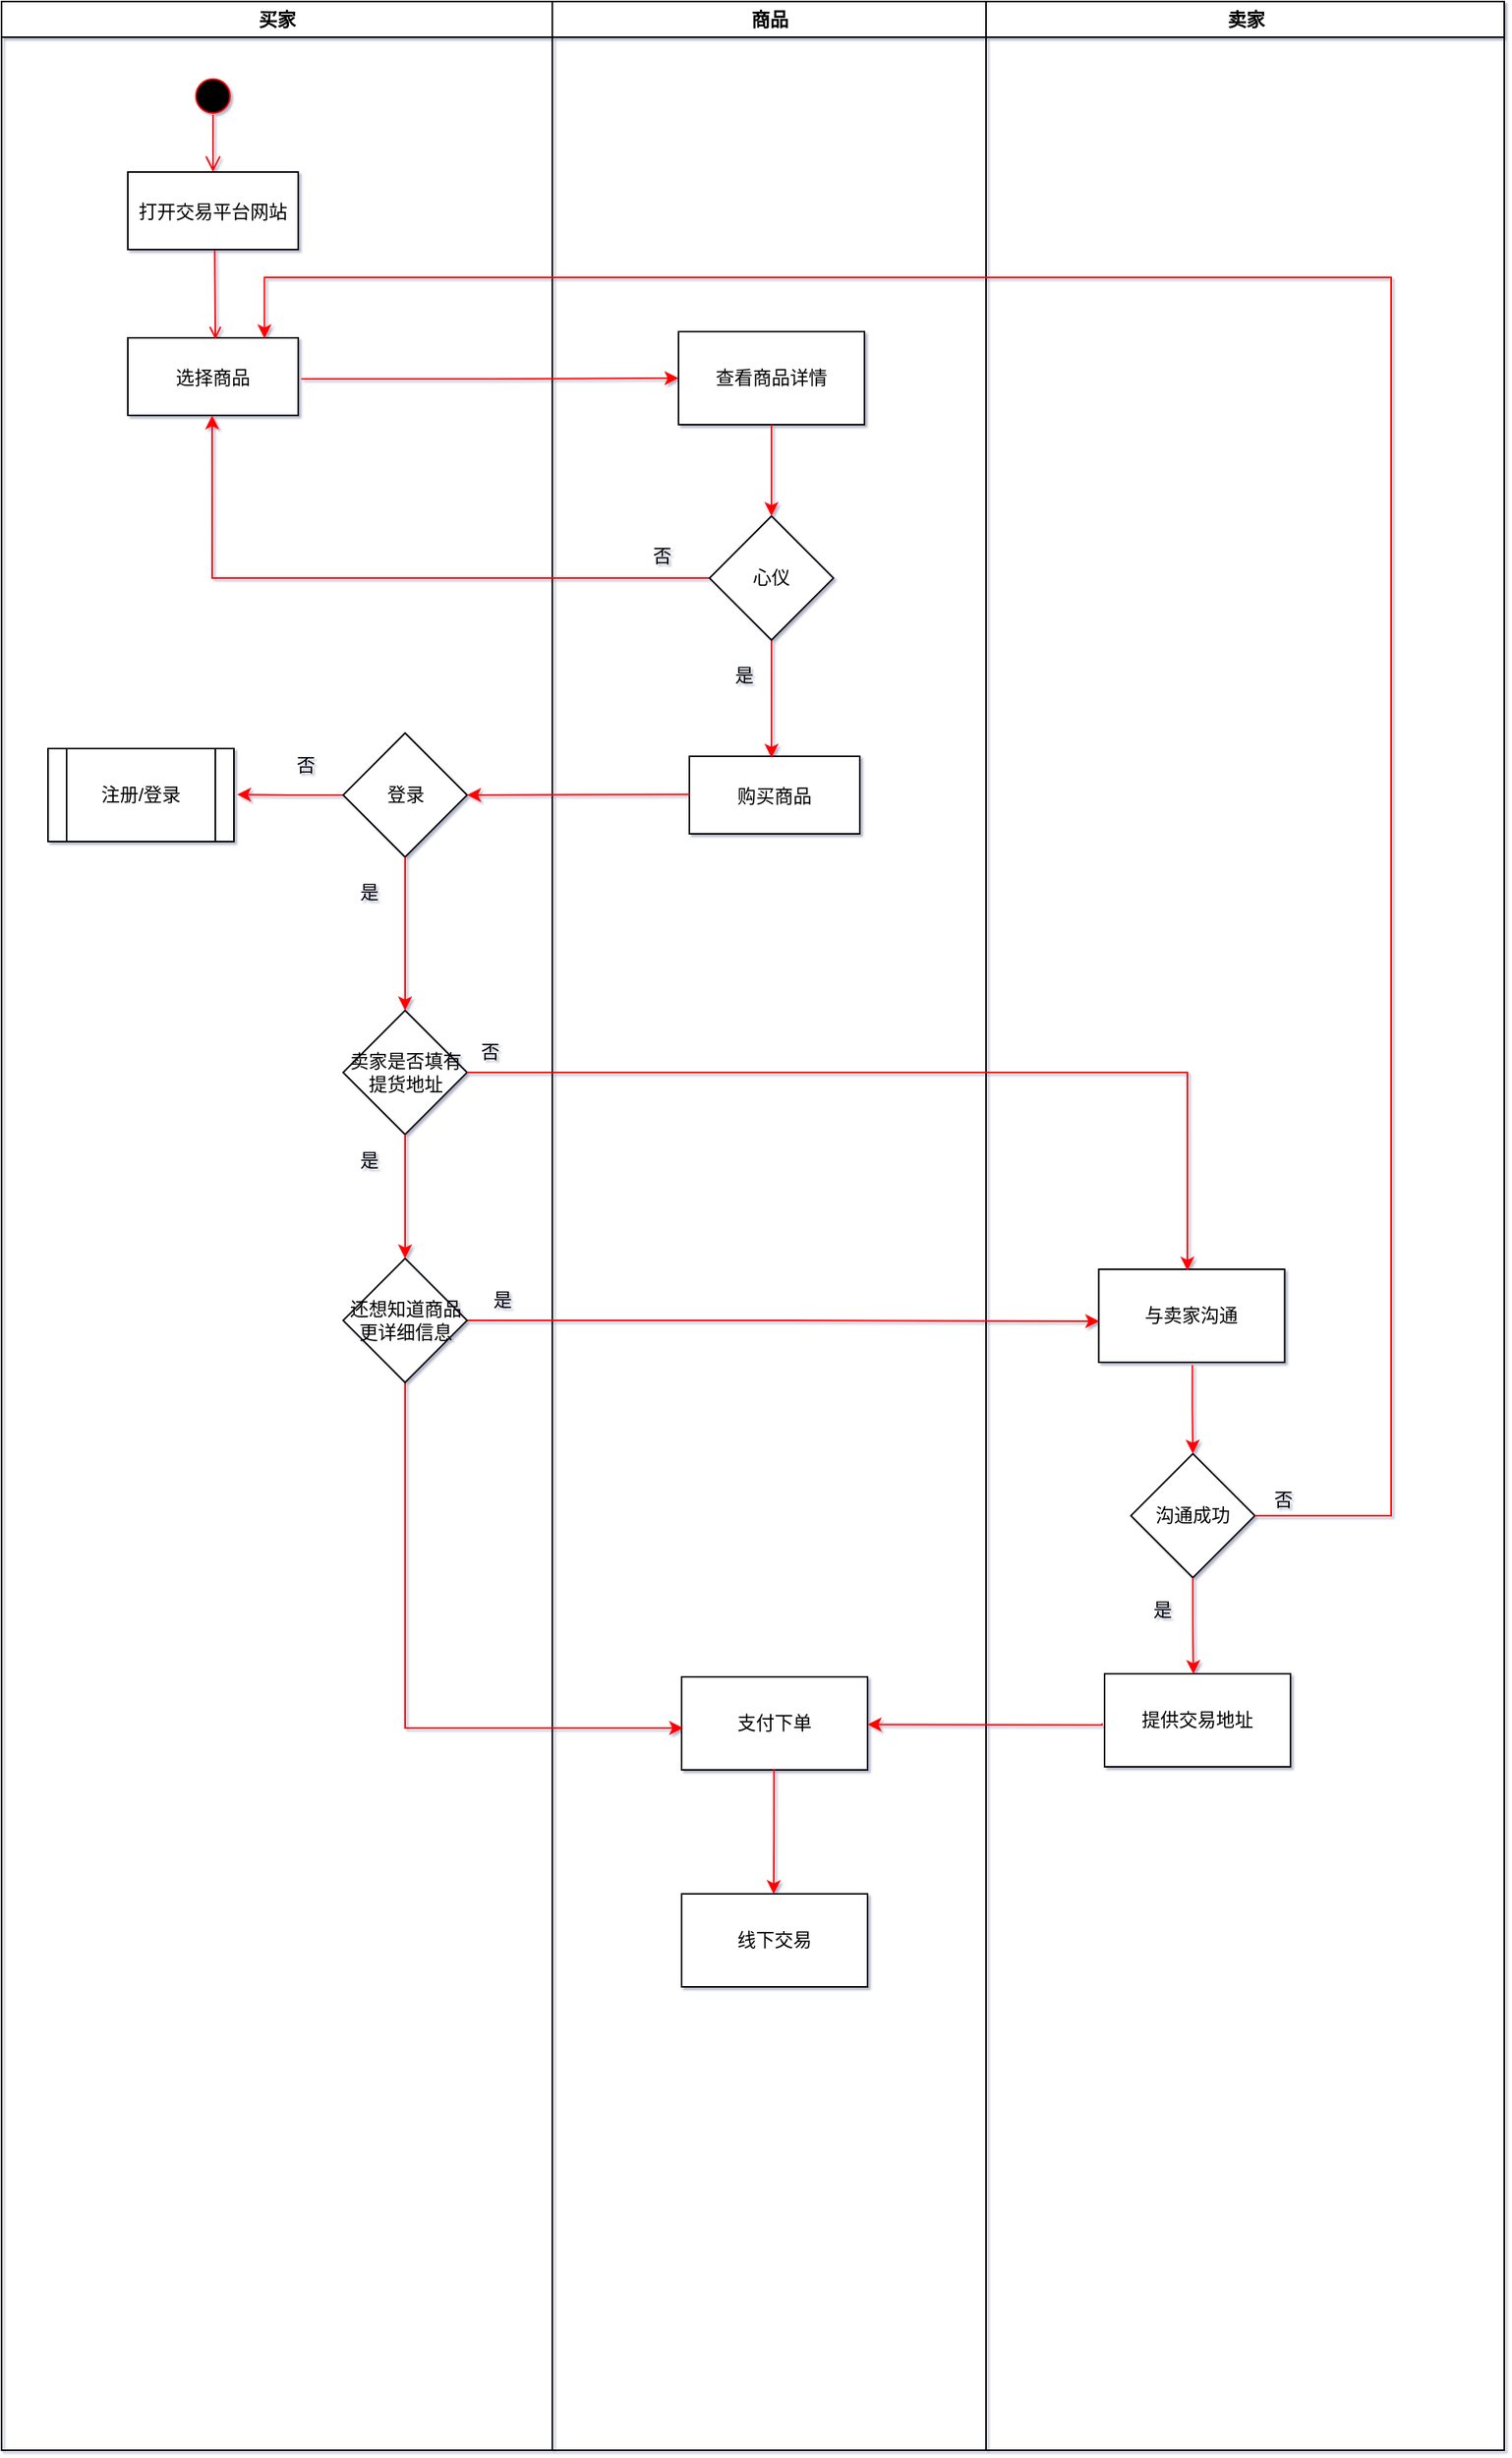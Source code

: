 <mxfile version="17.2.6" type="github">
  <diagram name="Page-1" id="e7e014a7-5840-1c2e-5031-d8a46d1fe8dd">
    <mxGraphModel dx="1495" dy="849" grid="0" gridSize="10" guides="1" tooltips="1" connect="1" arrows="1" fold="1" page="1" pageScale="1" pageWidth="1169" pageHeight="826" background="none" math="0" shadow="1">
      <root>
        <mxCell id="0" />
        <mxCell id="1" parent="0" />
        <mxCell id="2" value="买家" style="swimlane;whiteSpace=wrap;startSize=23;" parent="1" vertex="1">
          <mxGeometry x="89" y="128" width="355.5" height="1580" as="geometry" />
        </mxCell>
        <mxCell id="5" value="" style="ellipse;shape=startState;fillColor=#000000;strokeColor=#ff0000;" parent="2" vertex="1">
          <mxGeometry x="121.5" y="46" width="30" height="30" as="geometry" />
        </mxCell>
        <mxCell id="6" value="" style="edgeStyle=elbowEdgeStyle;elbow=horizontal;verticalAlign=bottom;endArrow=open;endSize=8;strokeColor=#FF0000;endFill=1;rounded=0;exitX=0.501;exitY=0.903;exitDx=0;exitDy=0;exitPerimeter=0;" parent="2" source="5" target="7" edge="1">
          <mxGeometry x="121.5" y="40" as="geometry">
            <mxPoint x="136.5" y="110" as="targetPoint" />
          </mxGeometry>
        </mxCell>
        <mxCell id="7" value="打开交易平台网站" style="" parent="2" vertex="1">
          <mxGeometry x="81.5" y="110" width="110" height="50" as="geometry" />
        </mxCell>
        <mxCell id="8" value="选择商品" style="" parent="2" vertex="1">
          <mxGeometry x="81.5" y="217" width="110" height="50" as="geometry" />
        </mxCell>
        <mxCell id="9" value="" style="endArrow=open;strokeColor=#FF0000;endFill=1;rounded=0;entryX=0.514;entryY=0.02;entryDx=0;entryDy=0;entryPerimeter=0;exitX=0.51;exitY=1.013;exitDx=0;exitDy=0;exitPerimeter=0;" parent="2" source="7" target="8" edge="1">
          <mxGeometry relative="1" as="geometry">
            <mxPoint x="137" y="168" as="sourcePoint" />
            <mxPoint x="137" y="220" as="targetPoint" />
          </mxGeometry>
        </mxCell>
        <mxCell id="66l9iURnwUuSYkUhyGDJ-48" style="edgeStyle=orthogonalEdgeStyle;rounded=0;orthogonalLoop=1;jettySize=auto;html=1;entryX=1.017;entryY=0.494;entryDx=0;entryDy=0;entryPerimeter=0;strokeColor=#FF0000;" edge="1" parent="2" source="66l9iURnwUuSYkUhyGDJ-45" target="66l9iURnwUuSYkUhyGDJ-47">
          <mxGeometry relative="1" as="geometry" />
        </mxCell>
        <mxCell id="66l9iURnwUuSYkUhyGDJ-45" value="登录" style="rhombus;whiteSpace=wrap;html=1;" vertex="1" parent="2">
          <mxGeometry x="220.5" y="472" width="80" height="80" as="geometry" />
        </mxCell>
        <mxCell id="66l9iURnwUuSYkUhyGDJ-47" value="注册/登录" style="shape=process;whiteSpace=wrap;html=1;backgroundOutline=1;gradientColor=none;" vertex="1" parent="2">
          <mxGeometry x="30" y="482" width="120" height="60" as="geometry" />
        </mxCell>
        <mxCell id="66l9iURnwUuSYkUhyGDJ-64" value="否" style="text;html=1;align=center;verticalAlign=middle;resizable=0;points=[];autosize=1;strokeColor=none;fillColor=none;" vertex="1" parent="2">
          <mxGeometry x="304" y="669" width="22" height="18" as="geometry" />
        </mxCell>
        <mxCell id="66l9iURnwUuSYkUhyGDJ-61" value="卖家是否填有提货地址" style="rhombus;whiteSpace=wrap;html=1;" vertex="1" parent="2">
          <mxGeometry x="220.5" y="651" width="80" height="80" as="geometry" />
        </mxCell>
        <mxCell id="66l9iURnwUuSYkUhyGDJ-62" value="" style="edgeStyle=orthogonalEdgeStyle;rounded=0;orthogonalLoop=1;jettySize=auto;html=1;strokeColor=#FF0000;" edge="1" parent="2" source="66l9iURnwUuSYkUhyGDJ-45" target="66l9iURnwUuSYkUhyGDJ-61">
          <mxGeometry relative="1" as="geometry" />
        </mxCell>
        <mxCell id="66l9iURnwUuSYkUhyGDJ-52" value="是" style="text;html=1;align=center;verticalAlign=middle;resizable=0;points=[];autosize=1;strokeColor=none;fillColor=none;" vertex="1" parent="2">
          <mxGeometry x="226" y="566" width="22" height="18" as="geometry" />
        </mxCell>
        <mxCell id="66l9iURnwUuSYkUhyGDJ-80" value="是" style="text;html=1;align=center;verticalAlign=middle;resizable=0;points=[];autosize=1;strokeColor=none;fillColor=none;" vertex="1" parent="2">
          <mxGeometry x="226" y="739" width="22" height="18" as="geometry" />
        </mxCell>
        <mxCell id="3" value="商品" style="swimlane;whiteSpace=wrap;gradientColor=none;swimlaneFillColor=none;" parent="1" vertex="1">
          <mxGeometry x="444.5" y="128" width="280" height="1580" as="geometry" />
        </mxCell>
        <mxCell id="66l9iURnwUuSYkUhyGDJ-41" value="查看商品详情" style="whiteSpace=wrap;html=1;" vertex="1" parent="3">
          <mxGeometry x="81.5" y="213" width="120" height="60" as="geometry" />
        </mxCell>
        <mxCell id="10" value="购买商品" style="" parent="3" vertex="1">
          <mxGeometry x="88.5" y="487" width="110" height="50" as="geometry" />
        </mxCell>
        <mxCell id="66l9iURnwUuSYkUhyGDJ-65" value="支付下单" style="whiteSpace=wrap;html=1;" vertex="1" parent="3">
          <mxGeometry x="83.5" y="1081" width="120" height="60" as="geometry" />
        </mxCell>
        <mxCell id="66l9iURnwUuSYkUhyGDJ-56" value="否" style="text;html=1;align=center;verticalAlign=middle;resizable=0;points=[];autosize=1;strokeColor=none;fillColor=none;" vertex="1" parent="3">
          <mxGeometry x="59.5" y="349" width="22" height="18" as="geometry" />
        </mxCell>
        <mxCell id="66l9iURnwUuSYkUhyGDJ-58" value="是" style="text;html=1;align=center;verticalAlign=middle;resizable=0;points=[];autosize=1;strokeColor=none;fillColor=none;" vertex="1" parent="3">
          <mxGeometry x="112.5" y="426" width="22" height="18" as="geometry" />
        </mxCell>
        <mxCell id="4" value="卖家" style="swimlane;whiteSpace=wrap" parent="1" vertex="1">
          <mxGeometry x="724.5" y="128" width="334.5" height="1580" as="geometry" />
        </mxCell>
        <mxCell id="66l9iURnwUuSYkUhyGDJ-59" value="沟通成功" style="rhombus;whiteSpace=wrap;html=1;" vertex="1" parent="4">
          <mxGeometry x="93.5" y="937" width="80" height="80" as="geometry" />
        </mxCell>
        <mxCell id="66l9iURnwUuSYkUhyGDJ-49" value="与卖家沟通" style="whiteSpace=wrap;html=1;" vertex="1" parent="4">
          <mxGeometry x="72.75" y="818" width="120" height="60" as="geometry" />
        </mxCell>
        <mxCell id="66l9iURnwUuSYkUhyGDJ-60" value="" style="edgeStyle=orthogonalEdgeStyle;rounded=0;orthogonalLoop=1;jettySize=auto;html=1;strokeColor=#FF0000;exitX=0.504;exitY=1.03;exitDx=0;exitDy=0;exitPerimeter=0;" edge="1" parent="4" source="66l9iURnwUuSYkUhyGDJ-49" target="66l9iURnwUuSYkUhyGDJ-59">
          <mxGeometry relative="1" as="geometry" />
        </mxCell>
        <mxCell id="66l9iURnwUuSYkUhyGDJ-67" value="提供交易地址" style="whiteSpace=wrap;html=1;" vertex="1" parent="4">
          <mxGeometry x="76.5" y="1079" width="120" height="60" as="geometry" />
        </mxCell>
        <mxCell id="66l9iURnwUuSYkUhyGDJ-68" value="" style="edgeStyle=orthogonalEdgeStyle;rounded=0;orthogonalLoop=1;jettySize=auto;html=1;strokeColor=#FF0000;entryX=0.478;entryY=0.003;entryDx=0;entryDy=0;entryPerimeter=0;" edge="1" parent="4" source="66l9iURnwUuSYkUhyGDJ-59" target="66l9iURnwUuSYkUhyGDJ-67">
          <mxGeometry relative="1" as="geometry">
            <mxPoint x="135.5" y="1076" as="targetPoint" />
          </mxGeometry>
        </mxCell>
        <mxCell id="66l9iURnwUuSYkUhyGDJ-84" value="是" style="text;html=1;align=center;verticalAlign=middle;resizable=0;points=[];autosize=1;strokeColor=none;fillColor=none;" vertex="1" parent="4">
          <mxGeometry x="102.5" y="1029" width="22" height="18" as="geometry" />
        </mxCell>
        <mxCell id="66l9iURnwUuSYkUhyGDJ-43" style="edgeStyle=orthogonalEdgeStyle;rounded=0;orthogonalLoop=1;jettySize=auto;html=1;exitX=1.018;exitY=0.529;exitDx=0;exitDy=0;exitPerimeter=0;strokeColor=#FF0000;" edge="1" parent="1" source="8" target="66l9iURnwUuSYkUhyGDJ-41">
          <mxGeometry relative="1" as="geometry" />
        </mxCell>
        <mxCell id="66l9iURnwUuSYkUhyGDJ-46" value="" style="edgeStyle=orthogonalEdgeStyle;rounded=0;orthogonalLoop=1;jettySize=auto;html=1;strokeColor=#FF0000;exitX=0.003;exitY=0.493;exitDx=0;exitDy=0;exitPerimeter=0;" edge="1" parent="1" source="10" target="66l9iURnwUuSYkUhyGDJ-45">
          <mxGeometry relative="1" as="geometry" />
        </mxCell>
        <mxCell id="66l9iURnwUuSYkUhyGDJ-51" value="否" style="text;html=1;align=center;verticalAlign=middle;resizable=0;points=[];autosize=1;strokeColor=none;fillColor=none;" vertex="1" parent="1">
          <mxGeometry x="273.5" y="612" width="22" height="18" as="geometry" />
        </mxCell>
        <mxCell id="66l9iURnwUuSYkUhyGDJ-55" style="edgeStyle=orthogonalEdgeStyle;rounded=0;orthogonalLoop=1;jettySize=auto;html=1;entryX=0.495;entryY=1;entryDx=0;entryDy=0;entryPerimeter=0;strokeColor=#FF0000;" edge="1" parent="1" source="66l9iURnwUuSYkUhyGDJ-53" target="8">
          <mxGeometry relative="1" as="geometry" />
        </mxCell>
        <mxCell id="66l9iURnwUuSYkUhyGDJ-57" style="edgeStyle=orthogonalEdgeStyle;rounded=0;orthogonalLoop=1;jettySize=auto;html=1;entryX=0.482;entryY=0.02;entryDx=0;entryDy=0;entryPerimeter=0;strokeColor=#FF0000;" edge="1" parent="1" source="66l9iURnwUuSYkUhyGDJ-53" target="10">
          <mxGeometry relative="1" as="geometry" />
        </mxCell>
        <mxCell id="66l9iURnwUuSYkUhyGDJ-53" value="心仪" style="rhombus;whiteSpace=wrap;html=1;" vertex="1" parent="1">
          <mxGeometry x="546" y="460" width="80" height="80" as="geometry" />
        </mxCell>
        <mxCell id="66l9iURnwUuSYkUhyGDJ-54" value="" style="edgeStyle=orthogonalEdgeStyle;rounded=0;orthogonalLoop=1;jettySize=auto;html=1;strokeColor=#FF0000;" edge="1" parent="1" source="66l9iURnwUuSYkUhyGDJ-41" target="66l9iURnwUuSYkUhyGDJ-53">
          <mxGeometry relative="1" as="geometry" />
        </mxCell>
        <mxCell id="66l9iURnwUuSYkUhyGDJ-63" style="edgeStyle=orthogonalEdgeStyle;rounded=0;orthogonalLoop=1;jettySize=auto;html=1;entryX=0.477;entryY=0.015;entryDx=0;entryDy=0;entryPerimeter=0;strokeColor=#FF0000;" edge="1" parent="1" source="66l9iURnwUuSYkUhyGDJ-61" target="66l9iURnwUuSYkUhyGDJ-49">
          <mxGeometry relative="1" as="geometry" />
        </mxCell>
        <mxCell id="66l9iURnwUuSYkUhyGDJ-76" style="edgeStyle=orthogonalEdgeStyle;rounded=0;orthogonalLoop=1;jettySize=auto;html=1;entryX=0.003;entryY=0.559;entryDx=0;entryDy=0;entryPerimeter=0;strokeColor=#FF0000;" edge="1" parent="1" source="66l9iURnwUuSYkUhyGDJ-74" target="66l9iURnwUuSYkUhyGDJ-49">
          <mxGeometry relative="1" as="geometry" />
        </mxCell>
        <mxCell id="66l9iURnwUuSYkUhyGDJ-81" style="edgeStyle=orthogonalEdgeStyle;rounded=0;orthogonalLoop=1;jettySize=auto;html=1;entryX=0.008;entryY=0.543;entryDx=0;entryDy=0;entryPerimeter=0;strokeColor=#FF0000;" edge="1" parent="1" source="66l9iURnwUuSYkUhyGDJ-74" target="66l9iURnwUuSYkUhyGDJ-65">
          <mxGeometry relative="1" as="geometry">
            <Array as="points">
              <mxPoint x="350" y="1242" />
              <mxPoint x="529" y="1242" />
            </Array>
          </mxGeometry>
        </mxCell>
        <mxCell id="66l9iURnwUuSYkUhyGDJ-74" value="还想知道商品更详细信息" style="rhombus;whiteSpace=wrap;html=1;" vertex="1" parent="1">
          <mxGeometry x="309.5" y="939" width="80" height="80" as="geometry" />
        </mxCell>
        <mxCell id="66l9iURnwUuSYkUhyGDJ-75" value="" style="edgeStyle=orthogonalEdgeStyle;rounded=0;orthogonalLoop=1;jettySize=auto;html=1;strokeColor=#FF0000;" edge="1" parent="1" source="66l9iURnwUuSYkUhyGDJ-61" target="66l9iURnwUuSYkUhyGDJ-74">
          <mxGeometry relative="1" as="geometry" />
        </mxCell>
        <mxCell id="66l9iURnwUuSYkUhyGDJ-77" value="是" style="text;html=1;align=center;verticalAlign=middle;resizable=0;points=[];autosize=1;strokeColor=none;fillColor=none;" vertex="1" parent="1">
          <mxGeometry x="401" y="957" width="22" height="18" as="geometry" />
        </mxCell>
        <mxCell id="66l9iURnwUuSYkUhyGDJ-79" style="edgeStyle=orthogonalEdgeStyle;rounded=0;orthogonalLoop=1;jettySize=auto;html=1;entryX=1;entryY=0.512;entryDx=0;entryDy=0;entryPerimeter=0;strokeColor=#FF0000;exitX=-0.013;exitY=0.533;exitDx=0;exitDy=0;exitPerimeter=0;" edge="1" parent="1" source="66l9iURnwUuSYkUhyGDJ-67" target="66l9iURnwUuSYkUhyGDJ-65">
          <mxGeometry relative="1" as="geometry">
            <mxPoint x="860" y="1112" as="sourcePoint" />
            <Array as="points">
              <mxPoint x="798" y="1240" />
              <mxPoint x="776" y="1240" />
            </Array>
          </mxGeometry>
        </mxCell>
        <mxCell id="66l9iURnwUuSYkUhyGDJ-82" style="edgeStyle=orthogonalEdgeStyle;rounded=0;orthogonalLoop=1;jettySize=auto;html=1;entryX=0.802;entryY=0.007;entryDx=0;entryDy=0;entryPerimeter=0;strokeColor=#FF0000;exitX=1;exitY=0.5;exitDx=0;exitDy=0;" edge="1" parent="1" source="66l9iURnwUuSYkUhyGDJ-59" target="8">
          <mxGeometry relative="1" as="geometry">
            <Array as="points">
              <mxPoint x="986" y="1105" />
              <mxPoint x="986" y="306" />
              <mxPoint x="259" y="306" />
            </Array>
          </mxGeometry>
        </mxCell>
        <mxCell id="66l9iURnwUuSYkUhyGDJ-83" value="否" style="text;html=1;align=center;verticalAlign=middle;resizable=0;points=[];autosize=1;strokeColor=none;fillColor=none;" vertex="1" parent="1">
          <mxGeometry x="905" y="1086" width="22" height="18" as="geometry" />
        </mxCell>
        <mxCell id="66l9iURnwUuSYkUhyGDJ-88" value="线下交易" style="whiteSpace=wrap;html=1;" vertex="1" parent="1">
          <mxGeometry x="528" y="1349" width="120" height="60" as="geometry" />
        </mxCell>
        <mxCell id="66l9iURnwUuSYkUhyGDJ-89" value="" style="edgeStyle=orthogonalEdgeStyle;rounded=0;orthogonalLoop=1;jettySize=auto;html=1;strokeColor=#FF0000;exitX=0.497;exitY=0.99;exitDx=0;exitDy=0;exitPerimeter=0;entryX=0.495;entryY=0.003;entryDx=0;entryDy=0;entryPerimeter=0;" edge="1" parent="1" source="66l9iURnwUuSYkUhyGDJ-65" target="66l9iURnwUuSYkUhyGDJ-88">
          <mxGeometry relative="1" as="geometry" />
        </mxCell>
      </root>
    </mxGraphModel>
  </diagram>
</mxfile>
